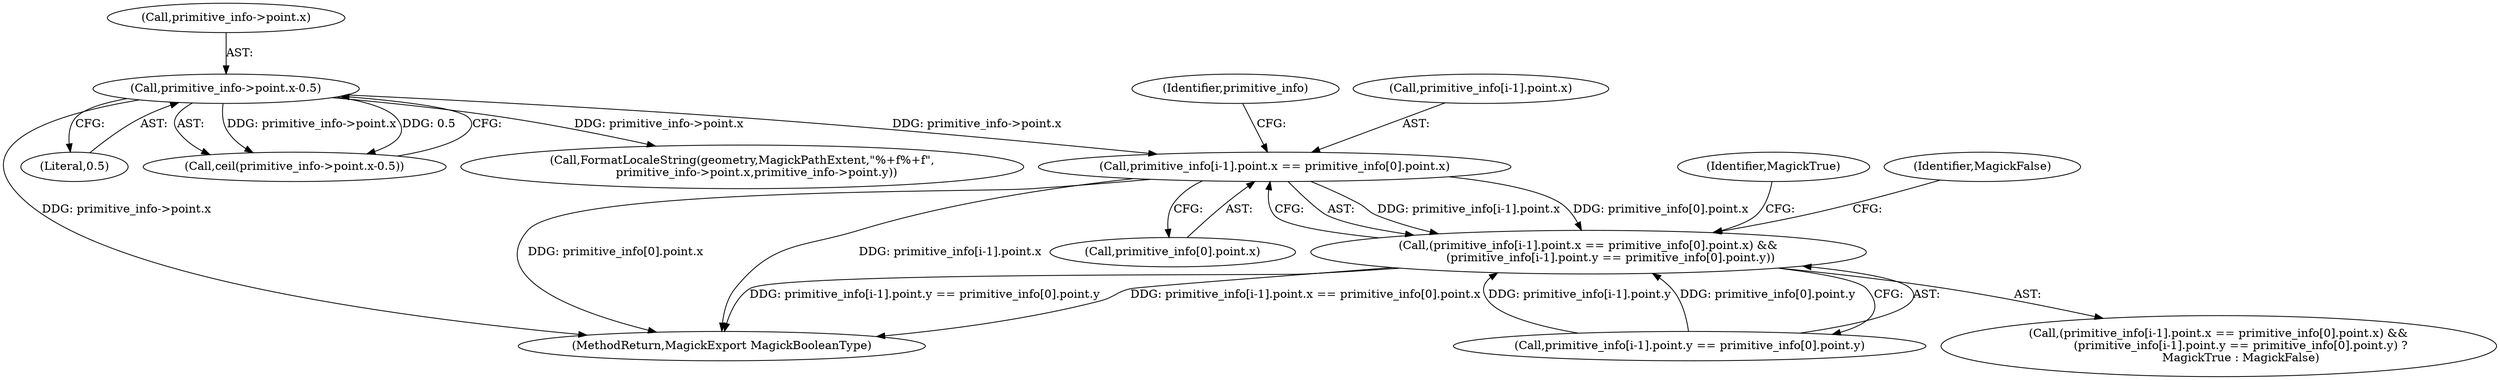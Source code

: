 digraph "0_ImageMagick_726812fa2fa7ce16bcf58f6e115f65427a1c0950_2@array" {
"1001480" [label="(Call,primitive_info[i-1].point.x == primitive_info[0].point.x)"];
"1000200" [label="(Call,primitive_info->point.x-0.5)"];
"1001479" [label="(Call,(primitive_info[i-1].point.x == primitive_info[0].point.x) &&\n            (primitive_info[i-1].point.y == primitive_info[0].point.y))"];
"1001514" [label="(Identifier,MagickTrue)"];
"1001501" [label="(Identifier,primitive_info)"];
"1000200" [label="(Call,primitive_info->point.x-0.5)"];
"1001300" [label="(Call,FormatLocaleString(geometry,MagickPathExtent,\"%+f%+f\",\n        primitive_info->point.x,primitive_info->point.y))"];
"1001629" [label="(MethodReturn,MagickExport MagickBooleanType)"];
"1000201" [label="(Call,primitive_info->point.x)"];
"1001481" [label="(Call,primitive_info[i-1].point.x)"];
"1000206" [label="(Literal,0.5)"];
"1001478" [label="(Call,(primitive_info[i-1].point.x == primitive_info[0].point.x) &&\n            (primitive_info[i-1].point.y == primitive_info[0].point.y) ?\n            MagickTrue : MagickFalse)"];
"1001497" [label="(Call,primitive_info[i-1].point.y == primitive_info[0].point.y)"];
"1001479" [label="(Call,(primitive_info[i-1].point.x == primitive_info[0].point.x) &&\n            (primitive_info[i-1].point.y == primitive_info[0].point.y))"];
"1000199" [label="(Call,ceil(primitive_info->point.x-0.5))"];
"1001515" [label="(Identifier,MagickFalse)"];
"1001490" [label="(Call,primitive_info[0].point.x)"];
"1001480" [label="(Call,primitive_info[i-1].point.x == primitive_info[0].point.x)"];
"1001480" -> "1001479"  [label="AST: "];
"1001480" -> "1001490"  [label="CFG: "];
"1001481" -> "1001480"  [label="AST: "];
"1001490" -> "1001480"  [label="AST: "];
"1001501" -> "1001480"  [label="CFG: "];
"1001479" -> "1001480"  [label="CFG: "];
"1001480" -> "1001629"  [label="DDG: primitive_info[0].point.x"];
"1001480" -> "1001629"  [label="DDG: primitive_info[i-1].point.x"];
"1001480" -> "1001479"  [label="DDG: primitive_info[i-1].point.x"];
"1001480" -> "1001479"  [label="DDG: primitive_info[0].point.x"];
"1000200" -> "1001480"  [label="DDG: primitive_info->point.x"];
"1000200" -> "1000199"  [label="AST: "];
"1000200" -> "1000206"  [label="CFG: "];
"1000201" -> "1000200"  [label="AST: "];
"1000206" -> "1000200"  [label="AST: "];
"1000199" -> "1000200"  [label="CFG: "];
"1000200" -> "1001629"  [label="DDG: primitive_info->point.x"];
"1000200" -> "1000199"  [label="DDG: primitive_info->point.x"];
"1000200" -> "1000199"  [label="DDG: 0.5"];
"1000200" -> "1001300"  [label="DDG: primitive_info->point.x"];
"1001479" -> "1001478"  [label="AST: "];
"1001479" -> "1001497"  [label="CFG: "];
"1001497" -> "1001479"  [label="AST: "];
"1001514" -> "1001479"  [label="CFG: "];
"1001515" -> "1001479"  [label="CFG: "];
"1001479" -> "1001629"  [label="DDG: primitive_info[i-1].point.y == primitive_info[0].point.y"];
"1001479" -> "1001629"  [label="DDG: primitive_info[i-1].point.x == primitive_info[0].point.x"];
"1001497" -> "1001479"  [label="DDG: primitive_info[i-1].point.y"];
"1001497" -> "1001479"  [label="DDG: primitive_info[0].point.y"];
}
